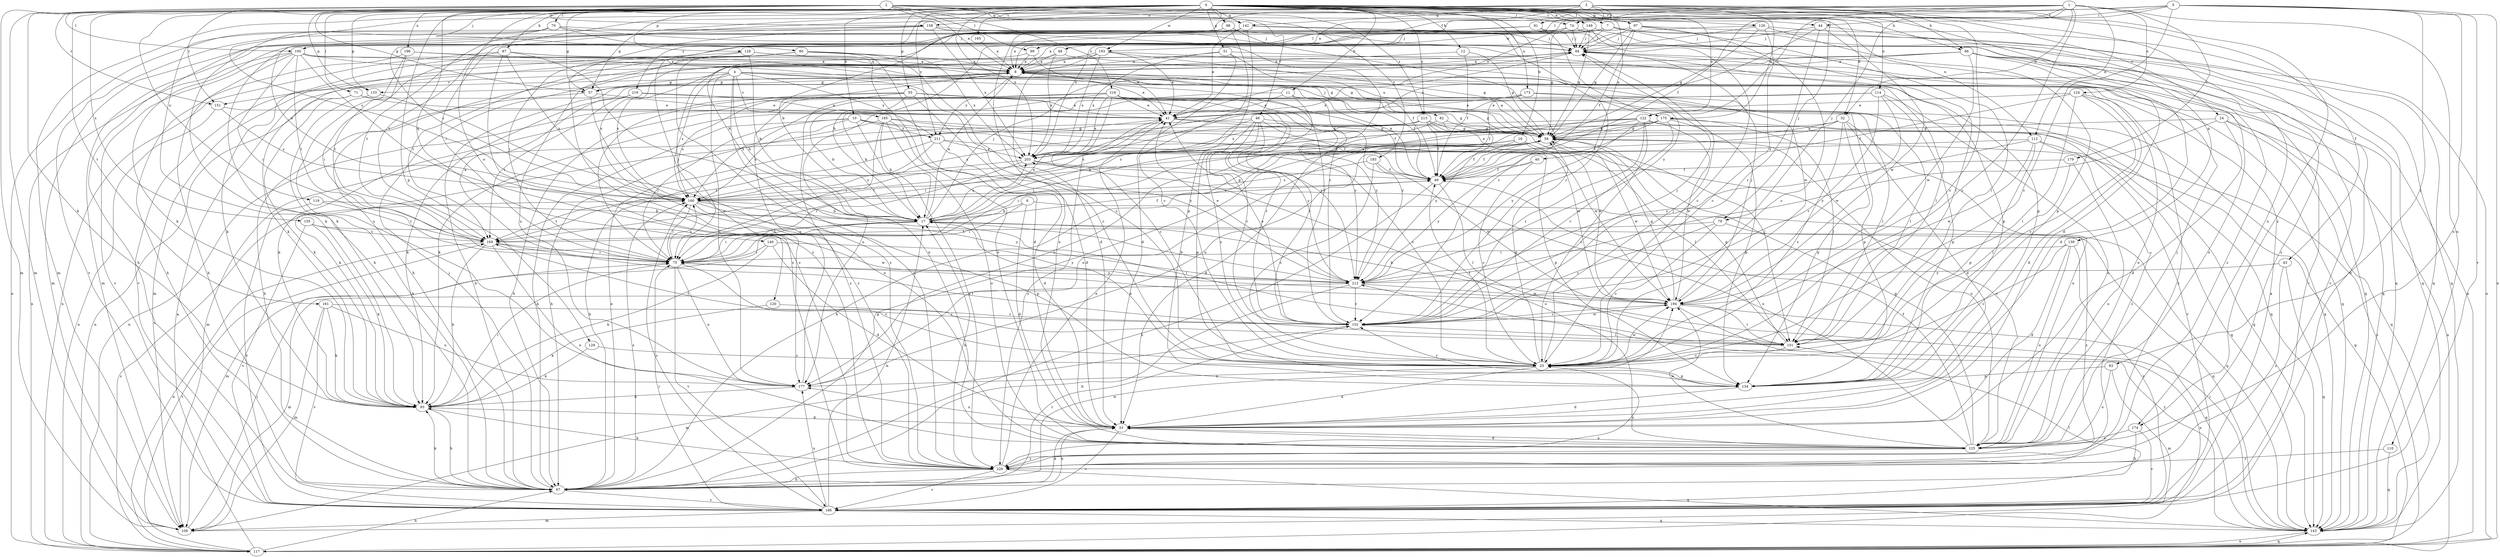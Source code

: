 strict digraph  {
0;
1;
2;
3;
4;
5;
6;
7;
8;
10;
11;
12;
16;
17;
24;
25;
32;
33;
40;
41;
43;
44;
46;
48;
49;
51;
55;
57;
58;
66;
67;
70;
71;
74;
75;
79;
80;
81;
82;
83;
84;
87;
93;
97;
98;
99;
100;
101;
109;
110;
112;
114;
117;
119;
120;
122;
124;
125;
126;
128;
129;
133;
134;
139;
140;
142;
143;
149;
151;
152;
155;
158;
160;
161;
165;
169;
173;
174;
175;
177;
179;
183;
185;
186;
193;
194;
196;
203;
211;
212;
213;
216;
219;
220;
0 -> 7  [label=a];
0 -> 10  [label=b];
0 -> 11  [label=b];
0 -> 12  [label=b];
0 -> 16  [label=b];
0 -> 24  [label=c];
0 -> 32  [label=d];
0 -> 40  [label=e];
0 -> 43  [label=f];
0 -> 44  [label=f];
0 -> 51  [label=g];
0 -> 55  [label=g];
0 -> 57  [label=g];
0 -> 66  [label=h];
0 -> 70  [label=i];
0 -> 71  [label=i];
0 -> 74  [label=i];
0 -> 79  [label=j];
0 -> 87  [label=k];
0 -> 93  [label=k];
0 -> 97  [label=l];
0 -> 98  [label=l];
0 -> 109  [label=m];
0 -> 119  [label=o];
0 -> 120  [label=o];
0 -> 122  [label=o];
0 -> 126  [label=p];
0 -> 128  [label=p];
0 -> 129  [label=p];
0 -> 133  [label=p];
0 -> 139  [label=q];
0 -> 140  [label=q];
0 -> 142  [label=q];
0 -> 149  [label=r];
0 -> 151  [label=r];
0 -> 155  [label=s];
0 -> 161  [label=t];
0 -> 165  [label=t];
0 -> 173  [label=u];
0 -> 174  [label=u];
0 -> 193  [label=w];
0 -> 196  [label=x];
0 -> 203  [label=x];
0 -> 211  [label=y];
0 -> 213  [label=z];
1 -> 17  [label=b];
1 -> 25  [label=c];
1 -> 32  [label=d];
1 -> 41  [label=e];
1 -> 44  [label=f];
1 -> 79  [label=j];
1 -> 99  [label=l];
1 -> 110  [label=n];
1 -> 112  [label=n];
1 -> 122  [label=o];
1 -> 124  [label=o];
1 -> 169  [label=t];
1 -> 179  [label=v];
2 -> 8  [label=a];
2 -> 46  [label=f];
2 -> 57  [label=g];
2 -> 80  [label=j];
2 -> 99  [label=l];
2 -> 100  [label=l];
2 -> 109  [label=m];
2 -> 112  [label=n];
2 -> 133  [label=p];
2 -> 142  [label=q];
2 -> 151  [label=r];
2 -> 158  [label=s];
2 -> 183  [label=v];
2 -> 213  [label=z];
2 -> 216  [label=z];
3 -> 8  [label=a];
3 -> 25  [label=c];
3 -> 48  [label=f];
3 -> 57  [label=g];
3 -> 66  [label=h];
3 -> 81  [label=j];
3 -> 109  [label=m];
3 -> 114  [label=n];
3 -> 142  [label=q];
3 -> 158  [label=s];
3 -> 174  [label=u];
3 -> 175  [label=u];
3 -> 203  [label=x];
3 -> 219  [label=z];
4 -> 17  [label=b];
4 -> 25  [label=c];
4 -> 57  [label=g];
4 -> 82  [label=j];
4 -> 151  [label=r];
4 -> 160  [label=s];
4 -> 175  [label=u];
4 -> 177  [label=u];
4 -> 185  [label=v];
4 -> 211  [label=y];
4 -> 220  [label=z];
5 -> 25  [label=c];
5 -> 49  [label=f];
5 -> 74  [label=i];
5 -> 75  [label=i];
5 -> 83  [label=j];
5 -> 117  [label=n];
5 -> 125  [label=o];
5 -> 160  [label=s];
5 -> 186  [label=v];
6 -> 17  [label=b];
6 -> 33  [label=d];
6 -> 75  [label=i];
6 -> 143  [label=q];
7 -> 84  [label=j];
7 -> 100  [label=l];
7 -> 101  [label=l];
7 -> 117  [label=n];
7 -> 143  [label=q];
7 -> 160  [label=s];
7 -> 193  [label=w];
8 -> 41  [label=e];
8 -> 49  [label=f];
8 -> 57  [label=g];
8 -> 67  [label=h];
8 -> 125  [label=o];
8 -> 133  [label=p];
8 -> 143  [label=q];
8 -> 211  [label=y];
10 -> 25  [label=c];
10 -> 67  [label=h];
10 -> 75  [label=i];
10 -> 160  [label=s];
10 -> 194  [label=w];
10 -> 211  [label=y];
10 -> 220  [label=z];
11 -> 41  [label=e];
11 -> 143  [label=q];
11 -> 152  [label=r];
11 -> 177  [label=u];
11 -> 212  [label=y];
12 -> 8  [label=a];
12 -> 49  [label=f];
12 -> 58  [label=g];
16 -> 49  [label=f];
16 -> 75  [label=i];
16 -> 101  [label=l];
16 -> 125  [label=o];
16 -> 203  [label=x];
17 -> 8  [label=a];
17 -> 41  [label=e];
17 -> 49  [label=f];
17 -> 58  [label=g];
17 -> 75  [label=i];
17 -> 84  [label=j];
17 -> 109  [label=m];
17 -> 143  [label=q];
17 -> 169  [label=t];
17 -> 203  [label=x];
24 -> 33  [label=d];
24 -> 58  [label=g];
24 -> 117  [label=n];
24 -> 143  [label=q];
24 -> 212  [label=y];
25 -> 17  [label=b];
25 -> 33  [label=d];
25 -> 49  [label=f];
25 -> 58  [label=g];
25 -> 84  [label=j];
25 -> 134  [label=p];
25 -> 177  [label=u];
25 -> 194  [label=w];
32 -> 25  [label=c];
32 -> 33  [label=d];
32 -> 58  [label=g];
32 -> 125  [label=o];
32 -> 134  [label=p];
32 -> 177  [label=u];
32 -> 203  [label=x];
33 -> 67  [label=h];
33 -> 125  [label=o];
33 -> 177  [label=u];
33 -> 186  [label=v];
40 -> 25  [label=c];
40 -> 49  [label=f];
40 -> 212  [label=y];
41 -> 58  [label=g];
41 -> 143  [label=q];
41 -> 220  [label=z];
43 -> 143  [label=q];
43 -> 212  [label=y];
43 -> 220  [label=z];
44 -> 84  [label=j];
44 -> 152  [label=r];
44 -> 194  [label=w];
44 -> 203  [label=x];
44 -> 220  [label=z];
46 -> 25  [label=c];
46 -> 49  [label=f];
46 -> 58  [label=g];
46 -> 75  [label=i];
46 -> 109  [label=m];
46 -> 134  [label=p];
46 -> 152  [label=r];
46 -> 212  [label=y];
48 -> 8  [label=a];
48 -> 160  [label=s];
48 -> 194  [label=w];
48 -> 203  [label=x];
49 -> 8  [label=a];
49 -> 67  [label=h];
49 -> 101  [label=l];
49 -> 160  [label=s];
51 -> 8  [label=a];
51 -> 33  [label=d];
51 -> 49  [label=f];
51 -> 143  [label=q];
51 -> 203  [label=x];
55 -> 17  [label=b];
55 -> 33  [label=d];
55 -> 41  [label=e];
55 -> 75  [label=i];
55 -> 152  [label=r];
55 -> 160  [label=s];
55 -> 212  [label=y];
55 -> 220  [label=z];
57 -> 41  [label=e];
57 -> 67  [label=h];
57 -> 220  [label=z];
58 -> 8  [label=a];
58 -> 49  [label=f];
58 -> 67  [label=h];
58 -> 125  [label=o];
58 -> 169  [label=t];
58 -> 177  [label=u];
58 -> 194  [label=w];
58 -> 203  [label=x];
66 -> 8  [label=a];
66 -> 33  [label=d];
66 -> 109  [label=m];
66 -> 125  [label=o];
66 -> 160  [label=s];
66 -> 186  [label=v];
66 -> 194  [label=w];
66 -> 220  [label=z];
67 -> 33  [label=d];
67 -> 41  [label=e];
67 -> 58  [label=g];
67 -> 84  [label=j];
67 -> 93  [label=k];
67 -> 152  [label=r];
67 -> 160  [label=s];
67 -> 186  [label=v];
67 -> 194  [label=w];
70 -> 67  [label=h];
70 -> 84  [label=j];
70 -> 93  [label=k];
70 -> 117  [label=n];
70 -> 134  [label=p];
70 -> 169  [label=t];
71 -> 41  [label=e];
71 -> 93  [label=k];
71 -> 117  [label=n];
71 -> 212  [label=y];
74 -> 58  [label=g];
74 -> 84  [label=j];
74 -> 93  [label=k];
74 -> 109  [label=m];
74 -> 186  [label=v];
75 -> 8  [label=a];
75 -> 25  [label=c];
75 -> 160  [label=s];
75 -> 177  [label=u];
75 -> 186  [label=v];
75 -> 212  [label=y];
79 -> 25  [label=c];
79 -> 152  [label=r];
79 -> 169  [label=t];
79 -> 220  [label=z];
80 -> 8  [label=a];
80 -> 25  [label=c];
80 -> 33  [label=d];
80 -> 93  [label=k];
80 -> 169  [label=t];
80 -> 177  [label=u];
80 -> 203  [label=x];
81 -> 17  [label=b];
81 -> 84  [label=j];
81 -> 177  [label=u];
81 -> 212  [label=y];
82 -> 33  [label=d];
82 -> 58  [label=g];
82 -> 212  [label=y];
83 -> 109  [label=m];
83 -> 125  [label=o];
83 -> 134  [label=p];
84 -> 8  [label=a];
84 -> 75  [label=i];
84 -> 134  [label=p];
84 -> 186  [label=v];
84 -> 203  [label=x];
87 -> 8  [label=a];
87 -> 75  [label=i];
87 -> 117  [label=n];
87 -> 125  [label=o];
87 -> 152  [label=r];
87 -> 160  [label=s];
87 -> 220  [label=z];
93 -> 33  [label=d];
93 -> 67  [label=h];
93 -> 75  [label=i];
97 -> 25  [label=c];
97 -> 49  [label=f];
97 -> 58  [label=g];
97 -> 84  [label=j];
97 -> 101  [label=l];
97 -> 109  [label=m];
97 -> 143  [label=q];
98 -> 25  [label=c];
98 -> 67  [label=h];
98 -> 84  [label=j];
98 -> 152  [label=r];
98 -> 186  [label=v];
99 -> 8  [label=a];
99 -> 41  [label=e];
99 -> 67  [label=h];
100 -> 8  [label=a];
100 -> 58  [label=g];
100 -> 67  [label=h];
100 -> 75  [label=i];
100 -> 101  [label=l];
100 -> 117  [label=n];
100 -> 169  [label=t];
100 -> 186  [label=v];
100 -> 220  [label=z];
101 -> 25  [label=c];
101 -> 58  [label=g];
101 -> 169  [label=t];
109 -> 75  [label=i];
110 -> 143  [label=q];
110 -> 220  [label=z];
112 -> 134  [label=p];
112 -> 143  [label=q];
112 -> 194  [label=w];
112 -> 203  [label=x];
112 -> 212  [label=y];
112 -> 220  [label=z];
114 -> 41  [label=e];
114 -> 93  [label=k];
114 -> 125  [label=o];
114 -> 134  [label=p];
114 -> 152  [label=r];
114 -> 194  [label=w];
117 -> 8  [label=a];
117 -> 58  [label=g];
117 -> 67  [label=h];
117 -> 143  [label=q];
117 -> 160  [label=s];
117 -> 169  [label=t];
119 -> 17  [label=b];
119 -> 169  [label=t];
119 -> 186  [label=v];
120 -> 93  [label=k];
120 -> 152  [label=r];
122 -> 17  [label=b];
122 -> 25  [label=c];
122 -> 58  [label=g];
122 -> 117  [label=n];
122 -> 152  [label=r];
122 -> 160  [label=s];
122 -> 177  [label=u];
122 -> 194  [label=w];
122 -> 212  [label=y];
124 -> 25  [label=c];
124 -> 33  [label=d];
124 -> 41  [label=e];
124 -> 49  [label=f];
124 -> 101  [label=l];
124 -> 220  [label=z];
125 -> 33  [label=d];
125 -> 49  [label=f];
125 -> 58  [label=g];
125 -> 84  [label=j];
125 -> 194  [label=w];
125 -> 203  [label=x];
125 -> 220  [label=z];
126 -> 25  [label=c];
126 -> 58  [label=g];
126 -> 84  [label=j];
126 -> 93  [label=k];
126 -> 134  [label=p];
126 -> 143  [label=q];
128 -> 8  [label=a];
128 -> 17  [label=b];
128 -> 125  [label=o];
128 -> 186  [label=v];
128 -> 220  [label=z];
129 -> 25  [label=c];
129 -> 93  [label=k];
133 -> 67  [label=h];
133 -> 125  [label=o];
134 -> 33  [label=d];
134 -> 152  [label=r];
139 -> 25  [label=c];
139 -> 33  [label=d];
139 -> 75  [label=i];
139 -> 125  [label=o];
139 -> 186  [label=v];
140 -> 33  [label=d];
140 -> 75  [label=i];
140 -> 93  [label=k];
140 -> 212  [label=y];
142 -> 8  [label=a];
142 -> 17  [label=b];
142 -> 41  [label=e];
142 -> 84  [label=j];
142 -> 125  [label=o];
142 -> 134  [label=p];
142 -> 152  [label=r];
143 -> 75  [label=i];
143 -> 117  [label=n];
143 -> 212  [label=y];
149 -> 8  [label=a];
149 -> 25  [label=c];
149 -> 33  [label=d];
149 -> 58  [label=g];
149 -> 75  [label=i];
149 -> 84  [label=j];
151 -> 58  [label=g];
151 -> 117  [label=n];
151 -> 160  [label=s];
152 -> 41  [label=e];
152 -> 84  [label=j];
152 -> 101  [label=l];
152 -> 109  [label=m];
152 -> 194  [label=w];
155 -> 93  [label=k];
155 -> 169  [label=t];
155 -> 186  [label=v];
155 -> 194  [label=w];
158 -> 84  [label=j];
158 -> 117  [label=n];
158 -> 143  [label=q];
158 -> 152  [label=r];
158 -> 160  [label=s];
158 -> 203  [label=x];
158 -> 220  [label=z];
160 -> 17  [label=b];
160 -> 75  [label=i];
160 -> 101  [label=l];
160 -> 134  [label=p];
160 -> 169  [label=t];
160 -> 212  [label=y];
161 -> 93  [label=k];
161 -> 109  [label=m];
161 -> 152  [label=r];
161 -> 177  [label=u];
161 -> 186  [label=v];
165 -> 8  [label=a];
169 -> 75  [label=i];
169 -> 93  [label=k];
169 -> 101  [label=l];
169 -> 117  [label=n];
169 -> 125  [label=o];
173 -> 41  [label=e];
173 -> 49  [label=f];
173 -> 67  [label=h];
173 -> 101  [label=l];
173 -> 143  [label=q];
174 -> 67  [label=h];
174 -> 125  [label=o];
174 -> 186  [label=v];
175 -> 49  [label=f];
175 -> 58  [label=g];
175 -> 75  [label=i];
175 -> 101  [label=l];
175 -> 134  [label=p];
175 -> 152  [label=r];
175 -> 160  [label=s];
175 -> 186  [label=v];
177 -> 8  [label=a];
177 -> 93  [label=k];
179 -> 49  [label=f];
179 -> 101  [label=l];
179 -> 125  [label=o];
183 -> 25  [label=c];
183 -> 49  [label=f];
183 -> 160  [label=s];
183 -> 194  [label=w];
185 -> 17  [label=b];
185 -> 58  [label=g];
185 -> 67  [label=h];
185 -> 75  [label=i];
185 -> 125  [label=o];
185 -> 194  [label=w];
185 -> 212  [label=y];
186 -> 8  [label=a];
186 -> 17  [label=b];
186 -> 75  [label=i];
186 -> 101  [label=l];
186 -> 109  [label=m];
186 -> 143  [label=q];
186 -> 160  [label=s];
186 -> 177  [label=u];
193 -> 8  [label=a];
193 -> 33  [label=d];
193 -> 41  [label=e];
193 -> 58  [label=g];
193 -> 93  [label=k];
193 -> 143  [label=q];
193 -> 203  [label=x];
194 -> 17  [label=b];
194 -> 58  [label=g];
194 -> 84  [label=j];
194 -> 101  [label=l];
194 -> 117  [label=n];
194 -> 143  [label=q];
194 -> 152  [label=r];
196 -> 8  [label=a];
196 -> 58  [label=g];
196 -> 67  [label=h];
196 -> 169  [label=t];
196 -> 177  [label=u];
203 -> 49  [label=f];
203 -> 75  [label=i];
203 -> 125  [label=o];
203 -> 160  [label=s];
211 -> 33  [label=d];
211 -> 67  [label=h];
211 -> 134  [label=p];
211 -> 169  [label=t];
211 -> 203  [label=x];
212 -> 17  [label=b];
212 -> 41  [label=e];
212 -> 67  [label=h];
212 -> 109  [label=m];
212 -> 152  [label=r];
212 -> 194  [label=w];
213 -> 49  [label=f];
213 -> 58  [label=g];
213 -> 93  [label=k];
213 -> 101  [label=l];
213 -> 160  [label=s];
213 -> 194  [label=w];
213 -> 203  [label=x];
216 -> 17  [label=b];
216 -> 25  [label=c];
216 -> 41  [label=e];
216 -> 49  [label=f];
216 -> 58  [label=g];
216 -> 93  [label=k];
216 -> 101  [label=l];
216 -> 117  [label=n];
216 -> 160  [label=s];
216 -> 203  [label=x];
216 -> 212  [label=y];
219 -> 41  [label=e];
219 -> 93  [label=k];
219 -> 134  [label=p];
219 -> 169  [label=t];
220 -> 17  [label=b];
220 -> 25  [label=c];
220 -> 41  [label=e];
220 -> 67  [label=h];
220 -> 93  [label=k];
220 -> 143  [label=q];
220 -> 186  [label=v];
}
